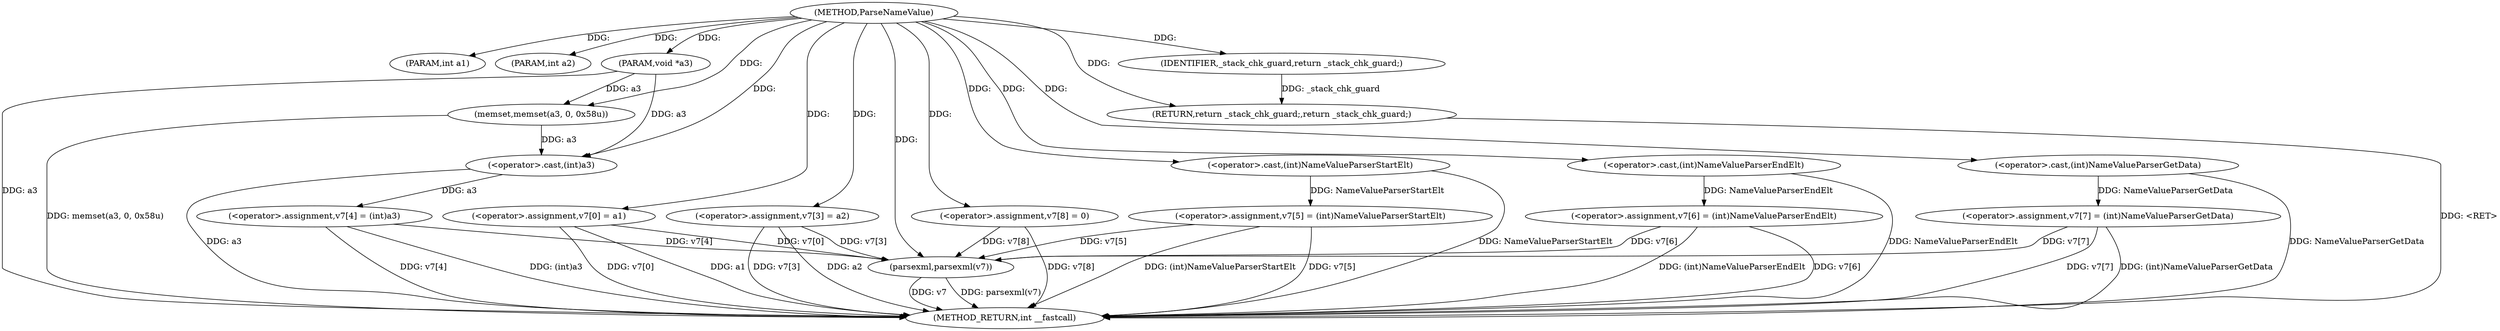 digraph ParseNameValue {  
"1000102" [label = "(METHOD,ParseNameValue)" ]
"1000159" [label = "(METHOD_RETURN,int __fastcall)" ]
"1000103" [label = "(PARAM,int a1)" ]
"1000104" [label = "(PARAM,int a2)" ]
"1000105" [label = "(PARAM,void *a3)" ]
"1000108" [label = "(memset,memset(a3, 0, 0x58u))" ]
"1000112" [label = "(<operator>.assignment,v7[0] = a1)" ]
"1000117" [label = "(<operator>.assignment,v7[3] = a2)" ]
"1000122" [label = "(<operator>.assignment,v7[4] = (int)a3)" ]
"1000126" [label = "(<operator>.cast,(int)a3)" ]
"1000129" [label = "(<operator>.assignment,v7[5] = (int)NameValueParserStartElt)" ]
"1000133" [label = "(<operator>.cast,(int)NameValueParserStartElt)" ]
"1000136" [label = "(<operator>.assignment,v7[6] = (int)NameValueParserEndElt)" ]
"1000140" [label = "(<operator>.cast,(int)NameValueParserEndElt)" ]
"1000143" [label = "(<operator>.assignment,v7[7] = (int)NameValueParserGetData)" ]
"1000147" [label = "(<operator>.cast,(int)NameValueParserGetData)" ]
"1000150" [label = "(<operator>.assignment,v7[8] = 0)" ]
"1000155" [label = "(parsexml,parsexml(v7))" ]
"1000157" [label = "(RETURN,return _stack_chk_guard;,return _stack_chk_guard;)" ]
"1000158" [label = "(IDENTIFIER,_stack_chk_guard,return _stack_chk_guard;)" ]
  "1000117" -> "1000159"  [ label = "DDG: a2"] 
  "1000129" -> "1000159"  [ label = "DDG: (int)NameValueParserStartElt"] 
  "1000112" -> "1000159"  [ label = "DDG: a1"] 
  "1000155" -> "1000159"  [ label = "DDG: v7"] 
  "1000136" -> "1000159"  [ label = "DDG: (int)NameValueParserEndElt"] 
  "1000122" -> "1000159"  [ label = "DDG: v7[4]"] 
  "1000143" -> "1000159"  [ label = "DDG: v7[7]"] 
  "1000112" -> "1000159"  [ label = "DDG: v7[0]"] 
  "1000126" -> "1000159"  [ label = "DDG: a3"] 
  "1000117" -> "1000159"  [ label = "DDG: v7[3]"] 
  "1000140" -> "1000159"  [ label = "DDG: NameValueParserEndElt"] 
  "1000105" -> "1000159"  [ label = "DDG: a3"] 
  "1000136" -> "1000159"  [ label = "DDG: v7[6]"] 
  "1000129" -> "1000159"  [ label = "DDG: v7[5]"] 
  "1000147" -> "1000159"  [ label = "DDG: NameValueParserGetData"] 
  "1000143" -> "1000159"  [ label = "DDG: (int)NameValueParserGetData"] 
  "1000155" -> "1000159"  [ label = "DDG: parsexml(v7)"] 
  "1000133" -> "1000159"  [ label = "DDG: NameValueParserStartElt"] 
  "1000122" -> "1000159"  [ label = "DDG: (int)a3"] 
  "1000108" -> "1000159"  [ label = "DDG: memset(a3, 0, 0x58u)"] 
  "1000150" -> "1000159"  [ label = "DDG: v7[8]"] 
  "1000157" -> "1000159"  [ label = "DDG: <RET>"] 
  "1000102" -> "1000103"  [ label = "DDG: "] 
  "1000102" -> "1000104"  [ label = "DDG: "] 
  "1000102" -> "1000105"  [ label = "DDG: "] 
  "1000105" -> "1000108"  [ label = "DDG: a3"] 
  "1000102" -> "1000108"  [ label = "DDG: "] 
  "1000102" -> "1000112"  [ label = "DDG: "] 
  "1000102" -> "1000117"  [ label = "DDG: "] 
  "1000126" -> "1000122"  [ label = "DDG: a3"] 
  "1000108" -> "1000126"  [ label = "DDG: a3"] 
  "1000105" -> "1000126"  [ label = "DDG: a3"] 
  "1000102" -> "1000126"  [ label = "DDG: "] 
  "1000133" -> "1000129"  [ label = "DDG: NameValueParserStartElt"] 
  "1000102" -> "1000133"  [ label = "DDG: "] 
  "1000140" -> "1000136"  [ label = "DDG: NameValueParserEndElt"] 
  "1000102" -> "1000140"  [ label = "DDG: "] 
  "1000147" -> "1000143"  [ label = "DDG: NameValueParserGetData"] 
  "1000102" -> "1000147"  [ label = "DDG: "] 
  "1000102" -> "1000150"  [ label = "DDG: "] 
  "1000143" -> "1000155"  [ label = "DDG: v7[7]"] 
  "1000112" -> "1000155"  [ label = "DDG: v7[0]"] 
  "1000117" -> "1000155"  [ label = "DDG: v7[3]"] 
  "1000122" -> "1000155"  [ label = "DDG: v7[4]"] 
  "1000150" -> "1000155"  [ label = "DDG: v7[8]"] 
  "1000136" -> "1000155"  [ label = "DDG: v7[6]"] 
  "1000129" -> "1000155"  [ label = "DDG: v7[5]"] 
  "1000102" -> "1000155"  [ label = "DDG: "] 
  "1000158" -> "1000157"  [ label = "DDG: _stack_chk_guard"] 
  "1000102" -> "1000157"  [ label = "DDG: "] 
  "1000102" -> "1000158"  [ label = "DDG: "] 
}
